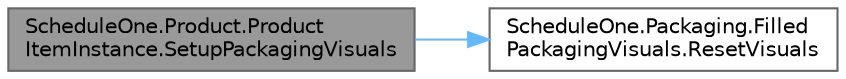 digraph "ScheduleOne.Product.ProductItemInstance.SetupPackagingVisuals"
{
 // LATEX_PDF_SIZE
  bgcolor="transparent";
  edge [fontname=Helvetica,fontsize=10,labelfontname=Helvetica,labelfontsize=10];
  node [fontname=Helvetica,fontsize=10,shape=box,height=0.2,width=0.4];
  rankdir="LR";
  Node1 [id="Node000001",label="ScheduleOne.Product.Product\lItemInstance.SetupPackagingVisuals",height=0.2,width=0.4,color="gray40", fillcolor="grey60", style="filled", fontcolor="black",tooltip=" "];
  Node1 -> Node2 [id="edge1_Node000001_Node000002",color="steelblue1",style="solid",tooltip=" "];
  Node2 [id="Node000002",label="ScheduleOne.Packaging.Filled\lPackagingVisuals.ResetVisuals",height=0.2,width=0.4,color="grey40", fillcolor="white", style="filled",URL="$class_schedule_one_1_1_packaging_1_1_filled_packaging_visuals.html#a2250c052d5de232bc3b1b5fa8b94e7f0",tooltip=" "];
}
